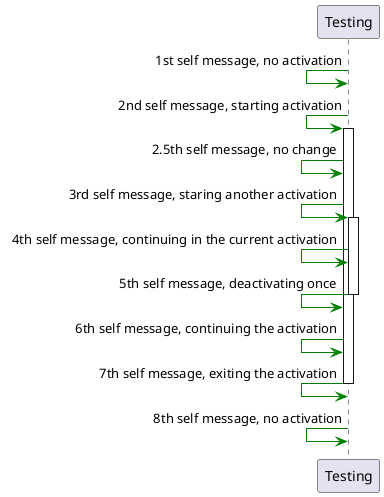 {
  "sha1": "8ln1wnk195xm7ijjbdjz9uxkcsmop43",
  "insertion": {
    "when": "2024-06-06T17:24:18.711Z",
    "url": "https://github.com/plantuml/plantuml/issues/1683",
    "user": "plantuml@gmail.com"
  }
}
@startuml
!pragma teoz true
'skin rose
skinparam sequence {
ArrowColor Green
}

Testing <- Testing : 1st self message, no activation
Testing <- Testing ++: 2nd self message, starting activation
Testing <- Testing : 2.5th self message, no change
Testing <- Testing ++: 3rd self message, staring another activation
Testing <- Testing : 4th self message, continuing in the current activation
Testing <- Testing --: 5th self message, deactivating once
Testing <- Testing : 6th self message, continuing the activation
Testing <- Testing --: 7th self message, exiting the activation
Testing <- Testing : 8th self message, no activation
@enduml
